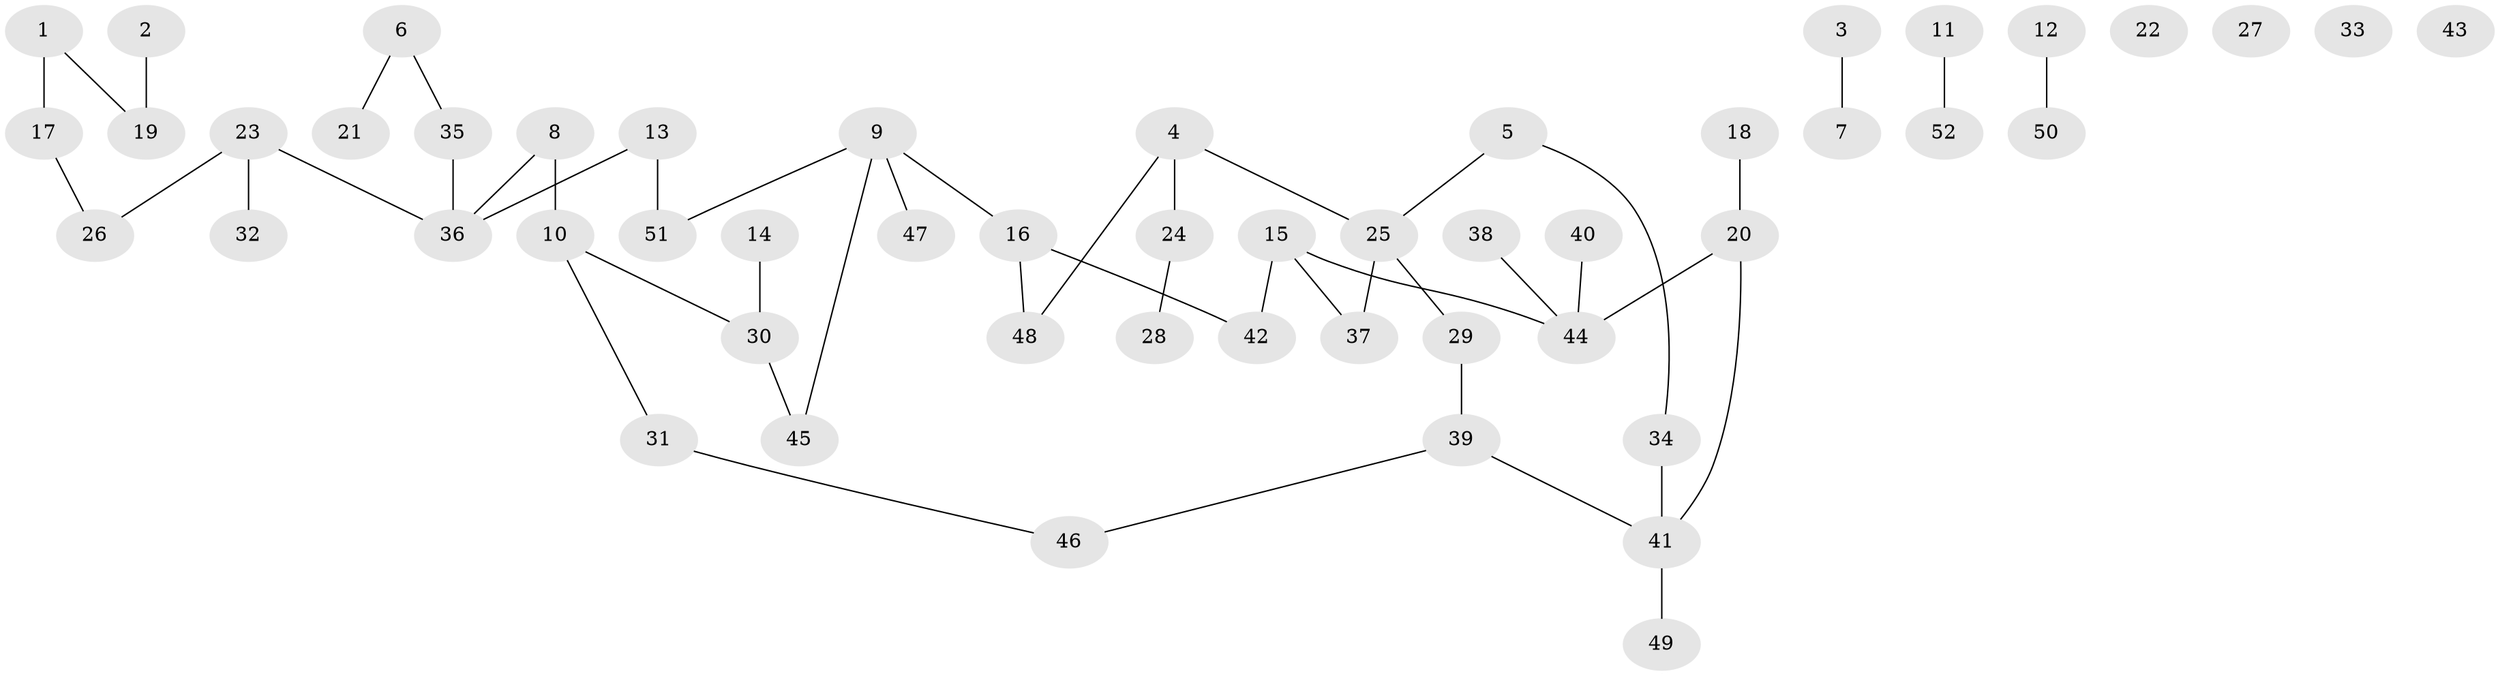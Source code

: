 // Generated by graph-tools (version 1.1) at 2025/33/03/09/25 02:33:34]
// undirected, 52 vertices, 49 edges
graph export_dot {
graph [start="1"]
  node [color=gray90,style=filled];
  1;
  2;
  3;
  4;
  5;
  6;
  7;
  8;
  9;
  10;
  11;
  12;
  13;
  14;
  15;
  16;
  17;
  18;
  19;
  20;
  21;
  22;
  23;
  24;
  25;
  26;
  27;
  28;
  29;
  30;
  31;
  32;
  33;
  34;
  35;
  36;
  37;
  38;
  39;
  40;
  41;
  42;
  43;
  44;
  45;
  46;
  47;
  48;
  49;
  50;
  51;
  52;
  1 -- 17;
  1 -- 19;
  2 -- 19;
  3 -- 7;
  4 -- 24;
  4 -- 25;
  4 -- 48;
  5 -- 25;
  5 -- 34;
  6 -- 21;
  6 -- 35;
  8 -- 10;
  8 -- 36;
  9 -- 16;
  9 -- 45;
  9 -- 47;
  9 -- 51;
  10 -- 30;
  10 -- 31;
  11 -- 52;
  12 -- 50;
  13 -- 36;
  13 -- 51;
  14 -- 30;
  15 -- 37;
  15 -- 42;
  15 -- 44;
  16 -- 42;
  16 -- 48;
  17 -- 26;
  18 -- 20;
  20 -- 41;
  20 -- 44;
  23 -- 26;
  23 -- 32;
  23 -- 36;
  24 -- 28;
  25 -- 29;
  25 -- 37;
  29 -- 39;
  30 -- 45;
  31 -- 46;
  34 -- 41;
  35 -- 36;
  38 -- 44;
  39 -- 41;
  39 -- 46;
  40 -- 44;
  41 -- 49;
}
